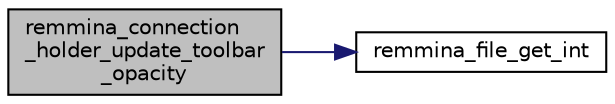 digraph "remmina_connection_holder_update_toolbar_opacity"
{
  edge [fontname="Helvetica",fontsize="10",labelfontname="Helvetica",labelfontsize="10"];
  node [fontname="Helvetica",fontsize="10",shape=record];
  rankdir="LR";
  Node10095 [label="remmina_connection\l_holder_update_toolbar\l_opacity",height=0.2,width=0.4,color="black", fillcolor="grey75", style="filled", fontcolor="black"];
  Node10095 -> Node10096 [color="midnightblue",fontsize="10",style="solid",fontname="Helvetica"];
  Node10096 [label="remmina_file_get_int",height=0.2,width=0.4,color="black", fillcolor="white", style="filled",URL="$remmina__file_8c.html#a4884356c195dcfb4ceacf641a1e74e66"];
}
